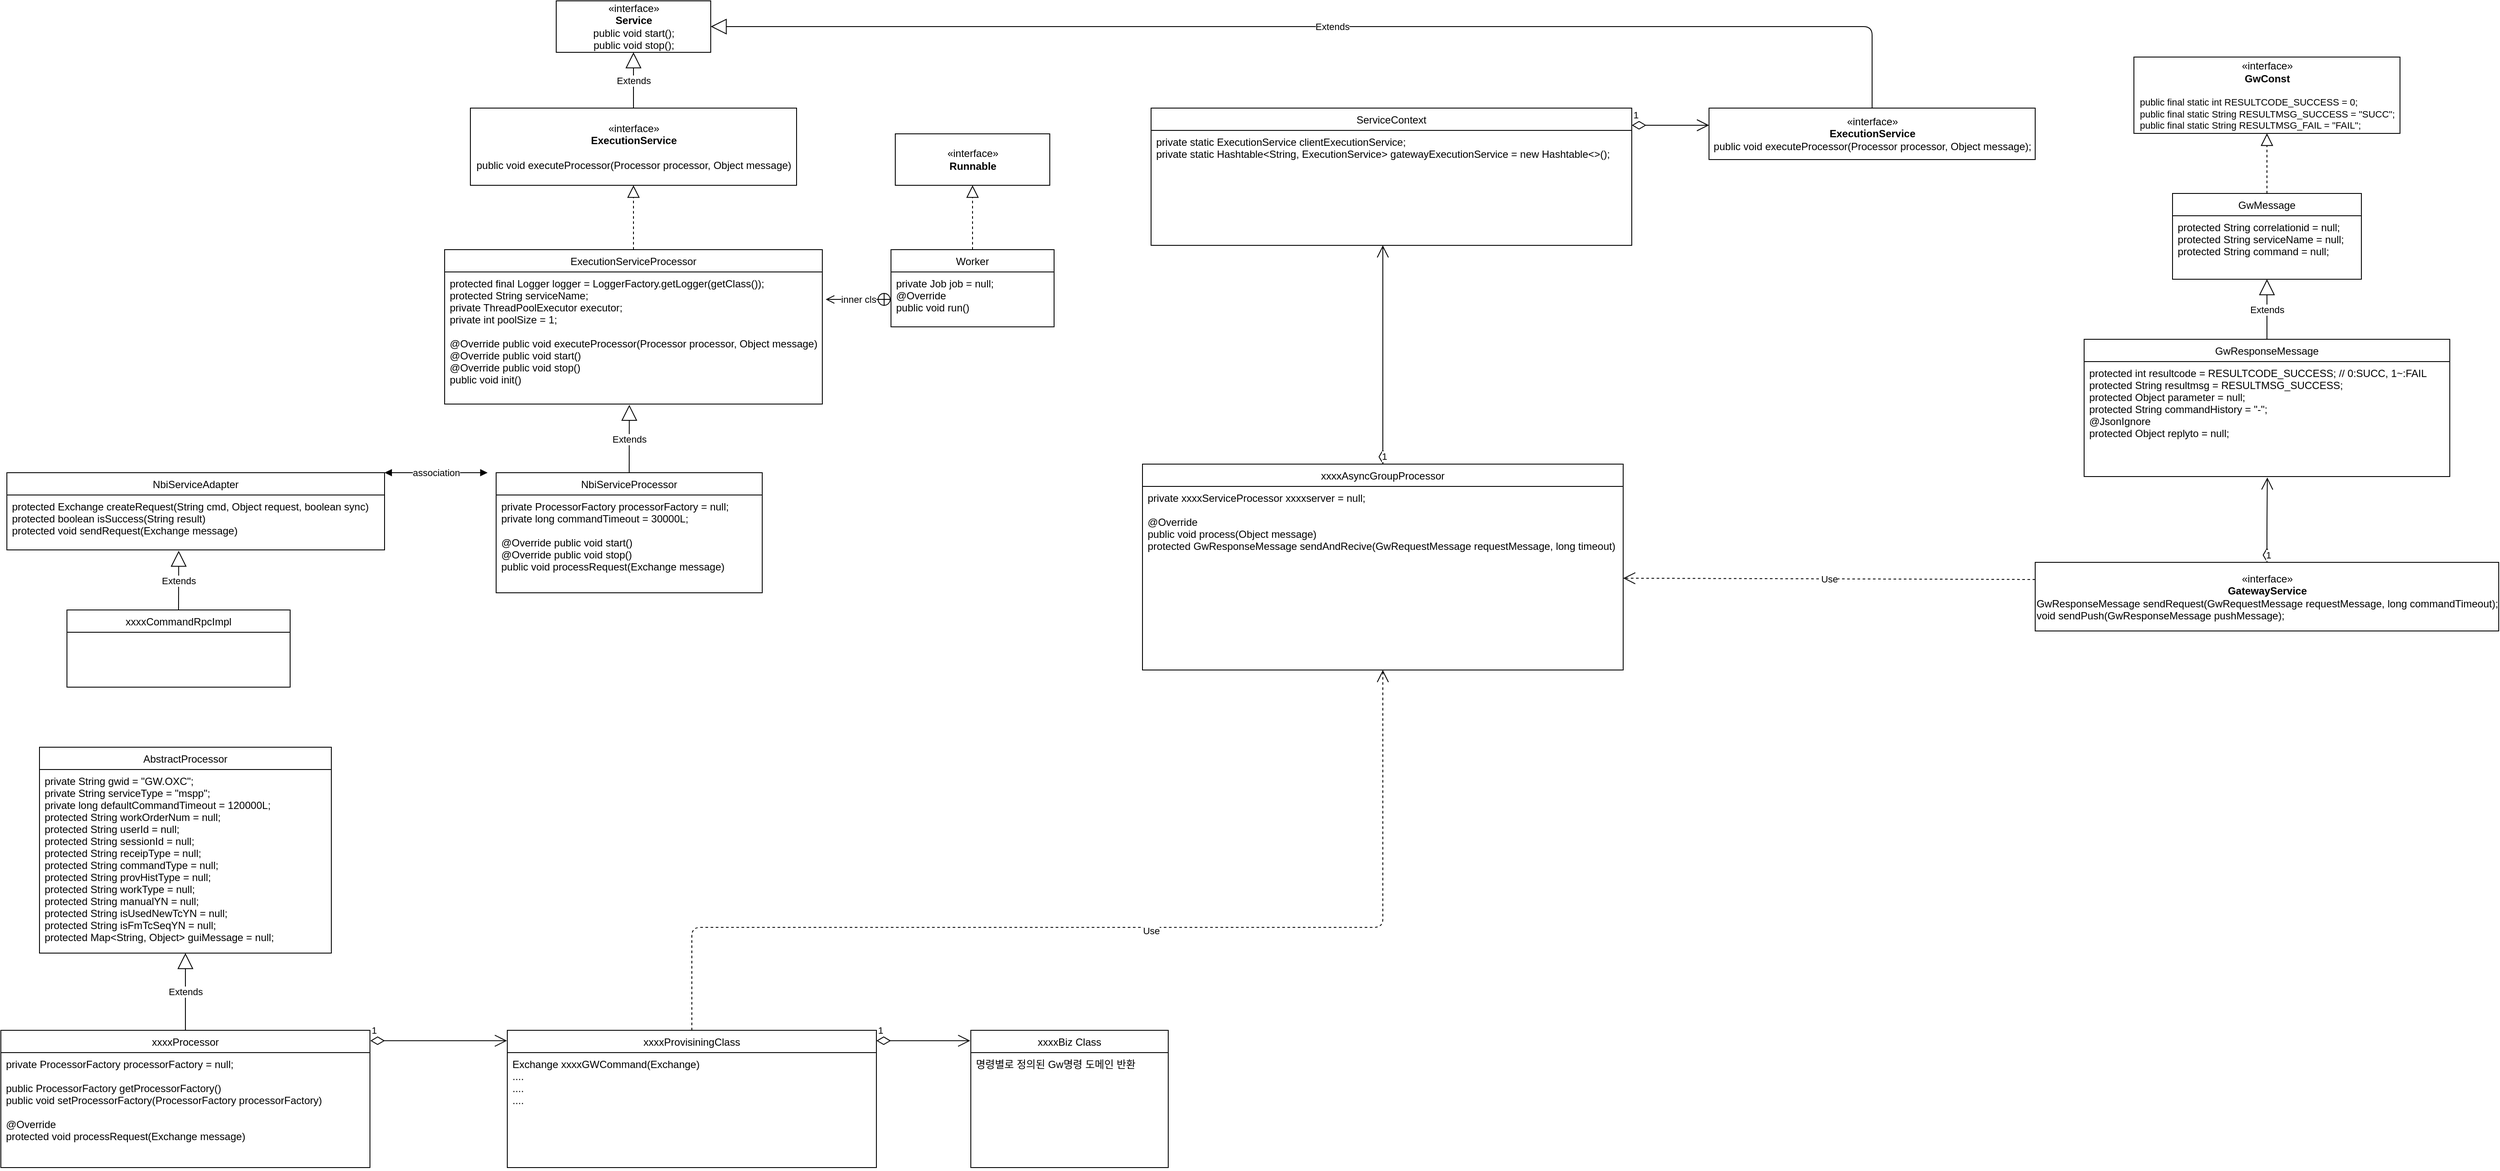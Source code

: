 <mxfile version="13.6.5" type="github">
  <diagram id="NuoJk24NY9xRfSALPn5J" name="Page-1">
    <mxGraphModel dx="4890" dy="2177" grid="1" gridSize="10" guides="1" tooltips="1" connect="1" arrows="1" fold="1" page="1" pageScale="1" pageWidth="827" pageHeight="1169" math="0" shadow="0">
      <root>
        <mxCell id="0" />
        <mxCell id="1" parent="0" />
        <mxCell id="mCA-1Tcpxw28HGwV2KC4-36" value="" style="group" parent="1" vertex="1" connectable="0">
          <mxGeometry x="-393" width="1220" height="800" as="geometry" />
        </mxCell>
        <mxCell id="mCA-1Tcpxw28HGwV2KC4-5" value="NbiServiceAdapter" style="swimlane;fontStyle=0;childLayout=stackLayout;horizontal=1;startSize=26;fillColor=none;horizontalStack=0;resizeParent=1;resizeParentMax=0;resizeLast=0;collapsible=1;marginBottom=0;" parent="mCA-1Tcpxw28HGwV2KC4-36" vertex="1">
          <mxGeometry y="550" width="440" height="90" as="geometry" />
        </mxCell>
        <mxCell id="mCA-1Tcpxw28HGwV2KC4-6" value="protected Exchange createRequest(String cmd, Object request, boolean sync)&#xa;protected boolean isSuccess(String result)&#xa;protected void sendRequest(Exchange message)&#xa;&#xa;&#xa;" style="text;strokeColor=none;fillColor=none;align=left;verticalAlign=top;spacingLeft=4;spacingRight=4;overflow=hidden;rotatable=0;points=[[0,0.5],[1,0.5]];portConstraint=eastwest;" parent="mCA-1Tcpxw28HGwV2KC4-5" vertex="1">
          <mxGeometry y="26" width="440" height="64" as="geometry" />
        </mxCell>
        <mxCell id="mCA-1Tcpxw28HGwV2KC4-7" value="xxxxCommandRpcImpl" style="swimlane;fontStyle=0;childLayout=stackLayout;horizontal=1;startSize=26;fillColor=none;horizontalStack=0;resizeParent=1;resizeParentMax=0;resizeLast=0;collapsible=1;marginBottom=0;" parent="mCA-1Tcpxw28HGwV2KC4-36" vertex="1">
          <mxGeometry x="70" y="710" width="260" height="90" as="geometry" />
        </mxCell>
        <mxCell id="mCA-1Tcpxw28HGwV2KC4-9" value="Extends" style="endArrow=block;endSize=16;endFill=0;html=1;exitX=0.5;exitY=0;exitDx=0;exitDy=0;entryX=0.455;entryY=1.016;entryDx=0;entryDy=0;entryPerimeter=0;" parent="mCA-1Tcpxw28HGwV2KC4-36" source="mCA-1Tcpxw28HGwV2KC4-7" target="mCA-1Tcpxw28HGwV2KC4-6" edge="1">
          <mxGeometry width="160" relative="1" as="geometry">
            <mxPoint x="170" y="860" as="sourcePoint" />
            <mxPoint x="220" y="650" as="targetPoint" />
          </mxGeometry>
        </mxCell>
        <mxCell id="mCA-1Tcpxw28HGwV2KC4-33" value="" style="group" parent="mCA-1Tcpxw28HGwV2KC4-36" vertex="1" connectable="0">
          <mxGeometry x="510" width="710" height="470" as="geometry" />
        </mxCell>
        <mxCell id="mCA-1Tcpxw28HGwV2KC4-20" value="«interface»&lt;br&gt;&lt;b&gt;ExecutionService&lt;br&gt;&lt;/b&gt;&lt;br&gt;public void executeProcessor(Processor processor, Object message)" style="html=1;" parent="mCA-1Tcpxw28HGwV2KC4-33" vertex="1">
          <mxGeometry x="30" y="125" width="380" height="90" as="geometry" />
        </mxCell>
        <mxCell id="mCA-1Tcpxw28HGwV2KC4-22" value="«interface»&lt;br&gt;&lt;b&gt;Service&lt;br&gt;&lt;/b&gt;&lt;div&gt;public void start();&lt;/div&gt;&lt;div&gt;&lt;span&gt; &lt;/span&gt;public void stop();&lt;/div&gt;" style="html=1;" parent="mCA-1Tcpxw28HGwV2KC4-33" vertex="1">
          <mxGeometry x="130" width="180" height="60" as="geometry" />
        </mxCell>
        <mxCell id="mCA-1Tcpxw28HGwV2KC4-23" value="Extends" style="endArrow=block;endSize=16;endFill=0;html=1;entryX=0.5;entryY=1;entryDx=0;entryDy=0;exitX=0.5;exitY=0;exitDx=0;exitDy=0;" parent="mCA-1Tcpxw28HGwV2KC4-33" source="mCA-1Tcpxw28HGwV2KC4-20" target="mCA-1Tcpxw28HGwV2KC4-22" edge="1">
          <mxGeometry width="160" relative="1" as="geometry">
            <mxPoint x="210" y="119" as="sourcePoint" />
            <mxPoint x="-229.8" y="-298.976" as="targetPoint" />
          </mxGeometry>
        </mxCell>
        <mxCell id="mCA-1Tcpxw28HGwV2KC4-24" value="" style="endArrow=block;dashed=1;endFill=0;endSize=12;html=1;entryX=0.5;entryY=1;entryDx=0;entryDy=0;exitX=0.5;exitY=0;exitDx=0;exitDy=0;" parent="mCA-1Tcpxw28HGwV2KC4-33" source="mCA-1Tcpxw28HGwV2KC4-16" target="mCA-1Tcpxw28HGwV2KC4-20" edge="1">
          <mxGeometry width="160" relative="1" as="geometry">
            <mxPoint x="-270" y="290" as="sourcePoint" />
            <mxPoint x="-110" y="290" as="targetPoint" />
          </mxGeometry>
        </mxCell>
        <mxCell id="mCA-1Tcpxw28HGwV2KC4-16" value="ExecutionServiceProcessor" style="swimlane;fontStyle=0;childLayout=stackLayout;horizontal=1;startSize=26;fillColor=none;horizontalStack=0;resizeParent=1;resizeParentMax=0;resizeLast=0;collapsible=1;marginBottom=0;" parent="mCA-1Tcpxw28HGwV2KC4-33" vertex="1">
          <mxGeometry y="290" width="440" height="180" as="geometry" />
        </mxCell>
        <mxCell id="mCA-1Tcpxw28HGwV2KC4-17" value=" protected final Logger logger = LoggerFactory.getLogger(getClass());&#xa; protected String serviceName;&#xa; private ThreadPoolExecutor executor;&#xa; private int poolSize = 1;&#xa;&#xa;@Override public void executeProcessor(Processor processor, Object message)&#xa;@Override public void start()&#xa;@Override public void stop()&#xa;public void init()&#xa;" style="text;strokeColor=none;fillColor=none;align=left;verticalAlign=top;spacingLeft=4;spacingRight=4;overflow=hidden;rotatable=0;points=[[0,0.5],[1,0.5]];portConstraint=eastwest;" parent="mCA-1Tcpxw28HGwV2KC4-16" vertex="1">
          <mxGeometry y="26" width="440" height="154" as="geometry" />
        </mxCell>
        <mxCell id="mCA-1Tcpxw28HGwV2KC4-29" value="«interface»&lt;br&gt;&lt;b&gt;Runnable&lt;br&gt;&lt;/b&gt;" style="html=1;" parent="mCA-1Tcpxw28HGwV2KC4-33" vertex="1">
          <mxGeometry x="525" y="155" width="180" height="60" as="geometry" />
        </mxCell>
        <mxCell id="mCA-1Tcpxw28HGwV2KC4-25" value="Worker" style="swimlane;fontStyle=0;childLayout=stackLayout;horizontal=1;startSize=26;fillColor=none;horizontalStack=0;resizeParent=1;resizeParentMax=0;resizeLast=0;collapsible=1;marginBottom=0;" parent="mCA-1Tcpxw28HGwV2KC4-33" vertex="1">
          <mxGeometry x="520" y="290" width="190" height="90" as="geometry" />
        </mxCell>
        <mxCell id="mCA-1Tcpxw28HGwV2KC4-26" value="private Job job = null;&#xa;@Override&#xa;  public void run()" style="text;strokeColor=none;fillColor=none;align=left;verticalAlign=top;spacingLeft=4;spacingRight=4;overflow=hidden;rotatable=0;points=[[0,0.5],[1,0.5]];portConstraint=eastwest;" parent="mCA-1Tcpxw28HGwV2KC4-25" vertex="1">
          <mxGeometry y="26" width="190" height="64" as="geometry" />
        </mxCell>
        <mxCell id="mCA-1Tcpxw28HGwV2KC4-30" value="" style="endArrow=block;dashed=1;endFill=0;endSize=12;html=1;entryX=0.5;entryY=1;entryDx=0;entryDy=0;" parent="mCA-1Tcpxw28HGwV2KC4-33" source="mCA-1Tcpxw28HGwV2KC4-25" target="mCA-1Tcpxw28HGwV2KC4-29" edge="1">
          <mxGeometry width="160" relative="1" as="geometry">
            <mxPoint x="230" y="300" as="sourcePoint" />
            <mxPoint x="230" y="225" as="targetPoint" />
          </mxGeometry>
        </mxCell>
        <mxCell id="mCA-1Tcpxw28HGwV2KC4-32" value="inner cls" style="endArrow=open;startArrow=circlePlus;endFill=0;startFill=0;endSize=8;html=1;entryX=1.009;entryY=0.208;entryDx=0;entryDy=0;entryPerimeter=0;exitX=0;exitY=0.5;exitDx=0;exitDy=0;" parent="mCA-1Tcpxw28HGwV2KC4-33" source="mCA-1Tcpxw28HGwV2KC4-26" target="mCA-1Tcpxw28HGwV2KC4-17" edge="1">
          <mxGeometry width="160" relative="1" as="geometry">
            <mxPoint x="470" y="440" as="sourcePoint" />
            <mxPoint x="630" y="440" as="targetPoint" />
          </mxGeometry>
        </mxCell>
        <mxCell id="mCA-1Tcpxw28HGwV2KC4-34" value="association" style="endArrow=block;startArrow=block;endFill=1;startFill=1;html=1;exitX=1;exitY=0;exitDx=0;exitDy=0;entryX=0;entryY=0;entryDx=0;entryDy=0;" parent="mCA-1Tcpxw28HGwV2KC4-36" edge="1">
          <mxGeometry width="160" relative="1" as="geometry">
            <mxPoint x="440" y="550" as="sourcePoint" />
            <mxPoint x="560" y="550" as="targetPoint" />
          </mxGeometry>
        </mxCell>
        <mxCell id="mCA-1Tcpxw28HGwV2KC4-35" value="Extends" style="endArrow=block;endSize=16;endFill=0;html=1;entryX=0.489;entryY=1.006;entryDx=0;entryDy=0;entryPerimeter=0;exitX=0.5;exitY=0;exitDx=0;exitDy=0;" parent="mCA-1Tcpxw28HGwV2KC4-36" source="mCA-1Tcpxw28HGwV2KC4-10" target="mCA-1Tcpxw28HGwV2KC4-17" edge="1">
          <mxGeometry width="160" relative="1" as="geometry">
            <mxPoint x="510" y="470" as="sourcePoint" />
            <mxPoint x="670" y="470" as="targetPoint" />
          </mxGeometry>
        </mxCell>
        <mxCell id="mCA-1Tcpxw28HGwV2KC4-10" value="NbiServiceProcessor" style="swimlane;fontStyle=0;childLayout=stackLayout;horizontal=1;startSize=26;fillColor=none;horizontalStack=0;resizeParent=1;resizeParentMax=0;resizeLast=0;collapsible=1;marginBottom=0;" parent="mCA-1Tcpxw28HGwV2KC4-36" vertex="1">
          <mxGeometry x="570" y="550" width="310" height="140" as="geometry" />
        </mxCell>
        <mxCell id="mCA-1Tcpxw28HGwV2KC4-11" value=" private ProcessorFactory processorFactory = null;&#xa; private long commandTimeout = 30000L;&#xa;&#xa;@Override public void start()&#xa;@Override public void stop()&#xa;public void processRequest(Exchange message)&#xa;" style="text;strokeColor=none;fillColor=none;align=left;verticalAlign=top;spacingLeft=4;spacingRight=4;overflow=hidden;rotatable=0;points=[[0,0.5],[1,0.5]];portConstraint=eastwest;" parent="mCA-1Tcpxw28HGwV2KC4-10" vertex="1">
          <mxGeometry y="26" width="310" height="114" as="geometry" />
        </mxCell>
        <mxCell id="fN83aCTjYJ-03Q76tiSj-1" value="xxxxProcessor" style="swimlane;fontStyle=0;childLayout=stackLayout;horizontal=1;startSize=26;fillColor=none;horizontalStack=0;resizeParent=1;resizeParentMax=0;resizeLast=0;collapsible=1;marginBottom=0;" vertex="1" parent="1">
          <mxGeometry x="-400" y="1200" width="430" height="160" as="geometry" />
        </mxCell>
        <mxCell id="fN83aCTjYJ-03Q76tiSj-2" value="private ProcessorFactory processorFactory = null;&#xa;&#xa;public ProcessorFactory getProcessorFactory()&#xa;public void setProcessorFactory(ProcessorFactory processorFactory)&#xa;&#xa;@Override&#xa;	protected void processRequest(Exchange message)" style="text;strokeColor=none;fillColor=none;align=left;verticalAlign=top;spacingLeft=4;spacingRight=4;overflow=hidden;rotatable=0;points=[[0,0.5],[1,0.5]];portConstraint=eastwest;" vertex="1" parent="fN83aCTjYJ-03Q76tiSj-1">
          <mxGeometry y="26" width="430" height="134" as="geometry" />
        </mxCell>
        <mxCell id="mCA-1Tcpxw28HGwV2KC4-1" value="AbstractProcessor" style="swimlane;fontStyle=0;childLayout=stackLayout;horizontal=1;startSize=26;fillColor=none;horizontalStack=0;resizeParent=1;resizeParentMax=0;resizeLast=0;collapsible=1;marginBottom=0;" parent="1" vertex="1">
          <mxGeometry x="-355" y="870" width="340" height="240" as="geometry" />
        </mxCell>
        <mxCell id="mCA-1Tcpxw28HGwV2KC4-2" value=" private String gwid = &quot;GW.OXC&quot;;&#xa; private String serviceType = &quot;mspp&quot;;&#xa; private long defaultCommandTimeout = 120000L;&#xa; protected String workOrderNum = null;&#xa; protected String userId = null;&#xa; protected String sessionId = null;&#xa; protected String receipType = null;&#xa; protected String commandType = null;&#xa; protected String provHistType = null;&#xa; protected String workType = null;&#xa; protected String manualYN = null;&#xa; protected String isUsedNewTcYN = null;&#xa; protected String isFmTcSeqYN = null;&#xa; protected Map&lt;String, Object&gt; guiMessage = null;" style="text;strokeColor=none;fillColor=none;align=left;verticalAlign=top;spacingLeft=4;spacingRight=4;overflow=hidden;rotatable=0;points=[[0,0.5],[1,0.5]];portConstraint=eastwest;" parent="mCA-1Tcpxw28HGwV2KC4-1" vertex="1">
          <mxGeometry y="26" width="340" height="214" as="geometry" />
        </mxCell>
        <mxCell id="fN83aCTjYJ-03Q76tiSj-3" value="Extends" style="endArrow=block;endSize=16;endFill=0;html=1;exitX=0.5;exitY=0;exitDx=0;exitDy=0;" edge="1" parent="1" source="fN83aCTjYJ-03Q76tiSj-1" target="mCA-1Tcpxw28HGwV2KC4-2">
          <mxGeometry width="160" relative="1" as="geometry">
            <mxPoint x="10" y="930" as="sourcePoint" />
            <mxPoint x="170" y="930" as="targetPoint" />
          </mxGeometry>
        </mxCell>
        <mxCell id="fN83aCTjYJ-03Q76tiSj-4" value="xxxxProvisiningClass" style="swimlane;fontStyle=0;childLayout=stackLayout;horizontal=1;startSize=26;fillColor=none;horizontalStack=0;resizeParent=1;resizeParentMax=0;resizeLast=0;collapsible=1;marginBottom=0;" vertex="1" parent="1">
          <mxGeometry x="190" y="1200" width="430" height="160" as="geometry" />
        </mxCell>
        <mxCell id="fN83aCTjYJ-03Q76tiSj-5" value="Exchange xxxxGWCommand(Exchange)&#xa;....&#xa;....&#xa;....&#xa;" style="text;strokeColor=none;fillColor=none;align=left;verticalAlign=top;spacingLeft=4;spacingRight=4;overflow=hidden;rotatable=0;points=[[0,0.5],[1,0.5]];portConstraint=eastwest;" vertex="1" parent="fN83aCTjYJ-03Q76tiSj-4">
          <mxGeometry y="26" width="430" height="134" as="geometry" />
        </mxCell>
        <mxCell id="fN83aCTjYJ-03Q76tiSj-11" value="ServiceContext" style="swimlane;fontStyle=0;childLayout=stackLayout;horizontal=1;startSize=26;fillColor=none;horizontalStack=0;resizeParent=1;resizeParentMax=0;resizeLast=0;collapsible=1;marginBottom=0;" vertex="1" parent="1">
          <mxGeometry x="940" y="125" width="560" height="160" as="geometry" />
        </mxCell>
        <mxCell id="fN83aCTjYJ-03Q76tiSj-12" value="private static ExecutionService clientExecutionService;&#xa;private static Hashtable&lt;String, ExecutionService&gt; gatewayExecutionService = new Hashtable&lt;&gt;();&#xa;" style="text;strokeColor=none;fillColor=none;align=left;verticalAlign=top;spacingLeft=4;spacingRight=4;overflow=hidden;rotatable=0;points=[[0,0.5],[1,0.5]];portConstraint=eastwest;" vertex="1" parent="fN83aCTjYJ-03Q76tiSj-11">
          <mxGeometry y="26" width="560" height="134" as="geometry" />
        </mxCell>
        <mxCell id="fN83aCTjYJ-03Q76tiSj-13" value="«interface»&lt;br&gt;&lt;b&gt;ExecutionService&lt;/b&gt;&lt;br&gt;&lt;div&gt;public void executeProcessor(Processor processor, Object message);&lt;br&gt;&lt;/div&gt;" style="html=1;" vertex="1" parent="1">
          <mxGeometry x="1590" y="125" width="380" height="60" as="geometry" />
        </mxCell>
        <mxCell id="fN83aCTjYJ-03Q76tiSj-14" value="1" style="endArrow=open;html=1;endSize=12;startArrow=diamondThin;startSize=14;startFill=0;edgeStyle=orthogonalEdgeStyle;align=left;verticalAlign=bottom;" edge="1" parent="1">
          <mxGeometry x="-1" y="3" relative="1" as="geometry">
            <mxPoint x="1500" y="145" as="sourcePoint" />
            <mxPoint x="1590" y="145" as="targetPoint" />
          </mxGeometry>
        </mxCell>
        <mxCell id="fN83aCTjYJ-03Q76tiSj-16" value="Extends" style="endArrow=block;endSize=16;endFill=0;html=1;entryX=1;entryY=0.5;entryDx=0;entryDy=0;exitX=0.5;exitY=0;exitDx=0;exitDy=0;" edge="1" parent="1" source="fN83aCTjYJ-03Q76tiSj-13" target="mCA-1Tcpxw28HGwV2KC4-22">
          <mxGeometry width="160" relative="1" as="geometry">
            <mxPoint x="1080.0" y="105" as="sourcePoint" />
            <mxPoint x="1080.0" y="40" as="targetPoint" />
            <Array as="points">
              <mxPoint x="1780" y="30" />
            </Array>
          </mxGeometry>
        </mxCell>
        <mxCell id="fN83aCTjYJ-03Q76tiSj-18" value="1" style="endArrow=open;html=1;endSize=12;startArrow=diamondThin;startSize=14;startFill=0;edgeStyle=orthogonalEdgeStyle;align=left;verticalAlign=bottom;" edge="1" parent="1" source="fN83aCTjYJ-03Q76tiSj-9">
          <mxGeometry x="-1" y="3" relative="1" as="geometry">
            <mxPoint x="1350" y="420" as="sourcePoint" />
            <mxPoint x="1210" y="285" as="targetPoint" />
          </mxGeometry>
        </mxCell>
        <mxCell id="fN83aCTjYJ-03Q76tiSj-9" value="xxxxAsyncGroupProcessor" style="swimlane;fontStyle=0;childLayout=stackLayout;horizontal=1;startSize=26;fillColor=none;horizontalStack=0;resizeParent=1;resizeParentMax=0;resizeLast=0;collapsible=1;marginBottom=0;" vertex="1" parent="1">
          <mxGeometry x="930" y="540" width="560" height="240" as="geometry" />
        </mxCell>
        <mxCell id="fN83aCTjYJ-03Q76tiSj-10" value="private xxxxServiceProcessor xxxxserver = null;&#xa;&#xa;@Override&#xa;public void process(Object message)&#xa;protected GwResponseMessage sendAndRecive(GwRequestMessage requestMessage, long timeout)&#xa;" style="text;strokeColor=none;fillColor=none;align=left;verticalAlign=top;spacingLeft=4;spacingRight=4;overflow=hidden;rotatable=0;points=[[0,0.5],[1,0.5]];portConstraint=eastwest;" vertex="1" parent="fN83aCTjYJ-03Q76tiSj-9">
          <mxGeometry y="26" width="560" height="214" as="geometry" />
        </mxCell>
        <mxCell id="fN83aCTjYJ-03Q76tiSj-19" value="1" style="endArrow=open;html=1;endSize=12;startArrow=diamondThin;startSize=14;startFill=0;edgeStyle=orthogonalEdgeStyle;align=left;verticalAlign=bottom;exitX=1.001;exitY=0.076;exitDx=0;exitDy=0;exitPerimeter=0;entryX=-0.001;entryY=0.076;entryDx=0;entryDy=0;entryPerimeter=0;" edge="1" parent="1" source="fN83aCTjYJ-03Q76tiSj-1" target="fN83aCTjYJ-03Q76tiSj-4">
          <mxGeometry x="-1" y="3" relative="1" as="geometry">
            <mxPoint x="170" y="1169" as="sourcePoint" />
            <mxPoint x="170" y="914" as="targetPoint" />
          </mxGeometry>
        </mxCell>
        <mxCell id="fN83aCTjYJ-03Q76tiSj-20" value="1" style="endArrow=open;html=1;endSize=12;startArrow=diamondThin;startSize=14;startFill=0;edgeStyle=orthogonalEdgeStyle;align=left;verticalAlign=bottom;exitX=1;exitY=0.076;exitDx=0;exitDy=0;exitPerimeter=0;entryX=-0.003;entryY=0.076;entryDx=0;entryDy=0;entryPerimeter=0;" edge="1" parent="1" source="fN83aCTjYJ-03Q76tiSj-4" target="fN83aCTjYJ-03Q76tiSj-6">
          <mxGeometry x="-1" y="3" relative="1" as="geometry">
            <mxPoint x="680.0" y="1050.0" as="sourcePoint" />
            <mxPoint x="720" y="1212" as="targetPoint" />
          </mxGeometry>
        </mxCell>
        <mxCell id="fN83aCTjYJ-03Q76tiSj-6" value="xxxxBiz Class" style="swimlane;fontStyle=0;childLayout=stackLayout;horizontal=1;startSize=26;fillColor=none;horizontalStack=0;resizeParent=1;resizeParentMax=0;resizeLast=0;collapsible=1;marginBottom=0;" vertex="1" parent="1">
          <mxGeometry x="730" y="1200" width="230" height="160" as="geometry" />
        </mxCell>
        <mxCell id="fN83aCTjYJ-03Q76tiSj-7" value="명령별로 정의된 Gw명령 도메인 반환" style="text;strokeColor=none;fillColor=none;align=left;verticalAlign=top;spacingLeft=4;spacingRight=4;overflow=hidden;rotatable=0;points=[[0,0.5],[1,0.5]];portConstraint=eastwest;" vertex="1" parent="fN83aCTjYJ-03Q76tiSj-6">
          <mxGeometry y="26" width="230" height="134" as="geometry" />
        </mxCell>
        <mxCell id="fN83aCTjYJ-03Q76tiSj-21" value="Use" style="endArrow=open;endSize=12;dashed=1;html=1;exitX=0.5;exitY=0;exitDx=0;exitDy=0;entryX=0.5;entryY=1;entryDx=0;entryDy=0;" edge="1" parent="1" source="fN83aCTjYJ-03Q76tiSj-4" target="fN83aCTjYJ-03Q76tiSj-9">
          <mxGeometry x="0.069" y="-4" width="160" relative="1" as="geometry">
            <mxPoint x="920" y="900" as="sourcePoint" />
            <mxPoint x="870" y="830" as="targetPoint" />
            <Array as="points">
              <mxPoint x="405" y="1080" />
              <mxPoint x="1210" y="1080" />
            </Array>
            <mxPoint as="offset" />
          </mxGeometry>
        </mxCell>
        <mxCell id="fN83aCTjYJ-03Q76tiSj-24" value="«interface»&lt;br&gt;&lt;b&gt;GwConst&lt;/b&gt;&lt;br&gt;&lt;br&gt;&lt;div style=&quot;text-align: left ; font-size: 11px&quot;&gt;	&lt;font style=&quot;font-size: 11px&quot;&gt;public final static int RESULTCODE_SUCCESS = 0;&lt;/font&gt;&lt;/div&gt;&lt;div style=&quot;text-align: left ; font-size: 11px&quot;&gt;&lt;font style=&quot;font-size: 11px&quot;&gt;&lt;span&gt;	&lt;/span&gt;public final static String RESULTMSG_SUCCESS = &quot;SUCC&quot;;&lt;/font&gt;&lt;/div&gt;&lt;div style=&quot;text-align: left ; font-size: 11px&quot;&gt;	&lt;font style=&quot;font-size: 11px&quot;&gt;public final static String RESULTMSG_FAIL = &quot;FAIL&quot;;&lt;/font&gt;&lt;/div&gt;" style="html=1;" vertex="1" parent="1">
          <mxGeometry x="2085" y="65.5" width="310" height="89" as="geometry" />
        </mxCell>
        <mxCell id="fN83aCTjYJ-03Q76tiSj-27" value="" style="endArrow=block;dashed=1;endFill=0;endSize=12;html=1;entryX=0.5;entryY=1;entryDx=0;entryDy=0;exitX=0.5;exitY=0;exitDx=0;exitDy=0;" edge="1" parent="1" source="fN83aCTjYJ-03Q76tiSj-22" target="fN83aCTjYJ-03Q76tiSj-24">
          <mxGeometry width="160" relative="1" as="geometry">
            <mxPoint x="2239" y="224.5" as="sourcePoint" />
            <mxPoint x="2239.41" y="159.5" as="targetPoint" />
          </mxGeometry>
        </mxCell>
        <mxCell id="fN83aCTjYJ-03Q76tiSj-28" value="Extends" style="endArrow=block;endSize=16;endFill=0;html=1;" edge="1" parent="1" source="fN83aCTjYJ-03Q76tiSj-25" target="fN83aCTjYJ-03Q76tiSj-23">
          <mxGeometry width="160" relative="1" as="geometry">
            <mxPoint x="2545" y="423.58" as="sourcePoint" />
            <mxPoint x="2545.16" y="344.504" as="targetPoint" />
          </mxGeometry>
        </mxCell>
        <mxCell id="fN83aCTjYJ-03Q76tiSj-29" value="«interface»&lt;br&gt;&lt;b&gt;GatewayService&lt;/b&gt;&lt;br&gt;&lt;div style=&quot;text-align: left&quot;&gt;GwResponseMessage sendRequest(GwRequestMessage requestMessage, long commandTimeout);&lt;/div&gt;&lt;div style=&quot;text-align: left&quot;&gt;&lt;span&gt;	&lt;/span&gt;void sendPush(GwResponseMessage pushMessage);&lt;/div&gt;" style="html=1;" vertex="1" parent="1">
          <mxGeometry x="1970" y="654.5" width="540" height="80" as="geometry" />
        </mxCell>
        <mxCell id="fN83aCTjYJ-03Q76tiSj-30" value="1" style="endArrow=open;html=1;endSize=12;startArrow=diamondThin;startSize=14;startFill=0;edgeStyle=orthogonalEdgeStyle;align=left;verticalAlign=bottom;entryX=0.501;entryY=1.008;entryDx=0;entryDy=0;entryPerimeter=0;" edge="1" parent="1" source="fN83aCTjYJ-03Q76tiSj-29" target="fN83aCTjYJ-03Q76tiSj-26">
          <mxGeometry x="-1" y="3" relative="1" as="geometry">
            <mxPoint x="1835.0" y="604.5" as="sourcePoint" />
            <mxPoint x="1994.14" y="604.5" as="targetPoint" />
            <Array as="points">
              <mxPoint x="2240" y="614.5" />
              <mxPoint x="2240" y="614.5" />
            </Array>
          </mxGeometry>
        </mxCell>
        <mxCell id="fN83aCTjYJ-03Q76tiSj-22" value="GwMessage" style="swimlane;fontStyle=0;childLayout=stackLayout;horizontal=1;startSize=26;fillColor=none;horizontalStack=0;resizeParent=1;resizeParentMax=0;resizeLast=0;collapsible=1;marginBottom=0;" vertex="1" parent="1">
          <mxGeometry x="2130" y="224.5" width="220" height="100" as="geometry" />
        </mxCell>
        <mxCell id="fN83aCTjYJ-03Q76tiSj-23" value="protected String correlationid = null;&#xa;	protected String serviceName = null;&#xa;	protected String command = null;&#xa;" style="text;strokeColor=none;fillColor=none;align=left;verticalAlign=top;spacingLeft=4;spacingRight=4;overflow=hidden;rotatable=0;points=[[0,0.5],[1,0.5]];portConstraint=eastwest;" vertex="1" parent="fN83aCTjYJ-03Q76tiSj-22">
          <mxGeometry y="26" width="220" height="74" as="geometry" />
        </mxCell>
        <mxCell id="fN83aCTjYJ-03Q76tiSj-25" value="GwResponseMessage" style="swimlane;fontStyle=0;childLayout=stackLayout;horizontal=1;startSize=26;fillColor=none;horizontalStack=0;resizeParent=1;resizeParentMax=0;resizeLast=0;collapsible=1;marginBottom=0;" vertex="1" parent="1">
          <mxGeometry x="2027" y="394.5" width="426" height="160" as="geometry" />
        </mxCell>
        <mxCell id="fN83aCTjYJ-03Q76tiSj-26" value="	protected int resultcode = RESULTCODE_SUCCESS; // 0:SUCC, 1~:FAIL&#xa;	protected String resultmsg = RESULTMSG_SUCCESS;&#xa;	protected Object parameter = null;&#xa;	protected String commandHistory = &quot;-&quot;;&#xa;	@JsonIgnore&#xa;	protected Object replyto = null;" style="text;strokeColor=none;fillColor=none;align=left;verticalAlign=top;spacingLeft=4;spacingRight=4;overflow=hidden;rotatable=0;points=[[0,0.5],[1,0.5]];portConstraint=eastwest;" vertex="1" parent="fN83aCTjYJ-03Q76tiSj-25">
          <mxGeometry y="26" width="426" height="134" as="geometry" />
        </mxCell>
        <mxCell id="fN83aCTjYJ-03Q76tiSj-32" value="Use" style="endArrow=open;endSize=12;dashed=1;html=1;entryX=1;entryY=0.5;entryDx=0;entryDy=0;exitX=0;exitY=0.25;exitDx=0;exitDy=0;" edge="1" parent="1" source="fN83aCTjYJ-03Q76tiSj-29" target="fN83aCTjYJ-03Q76tiSj-10">
          <mxGeometry width="160" relative="1" as="geometry">
            <mxPoint x="1610" y="620" as="sourcePoint" />
            <mxPoint x="1770" y="620" as="targetPoint" />
          </mxGeometry>
        </mxCell>
      </root>
    </mxGraphModel>
  </diagram>
</mxfile>

